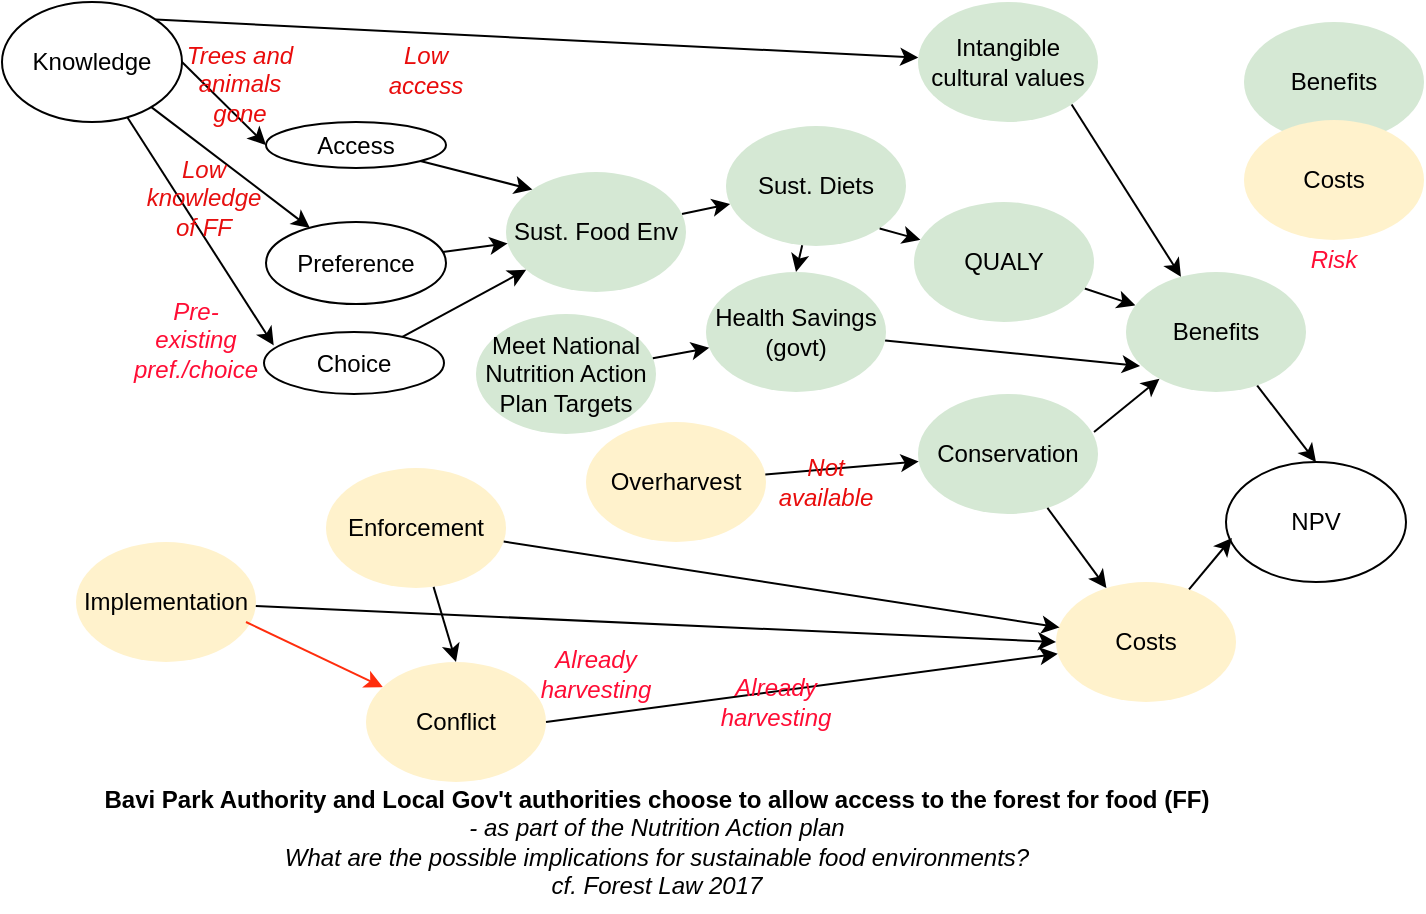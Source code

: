 <mxfile version="24.0.6" type="github">
  <diagram name="Page-1" id="wUotSKuQ0ViegSPMuA-_">
    <mxGraphModel dx="794" dy="547" grid="1" gridSize="10" guides="1" tooltips="1" connect="1" arrows="1" fold="1" page="1" pageScale="1" pageWidth="850" pageHeight="1100" background="#ffffff" math="0" shadow="0">
      <root>
        <mxCell id="0" />
        <mxCell id="1" parent="0" />
        <mxCell id="BSKofoPwmJS12K2rgoMe-1" value="Conservation" style="ellipse;whiteSpace=wrap;html=1;fillColor=#d5e8d4;strokeColor=none;" parent="1" vertex="1">
          <mxGeometry x="556" y="236" width="90" height="60" as="geometry" />
        </mxCell>
        <mxCell id="BSKofoPwmJS12K2rgoMe-10" style="rounded=0;orthogonalLoop=1;jettySize=auto;html=1;entryX=0.5;entryY=0;entryDx=0;entryDy=0;" parent="1" source="BSKofoPwmJS12K2rgoMe-21" target="BSKofoPwmJS12K2rgoMe-6" edge="1">
          <mxGeometry relative="1" as="geometry" />
        </mxCell>
        <mxCell id="BSKofoPwmJS12K2rgoMe-2" value="Sust. Diets&lt;span style=&quot;color: rgba(0, 0, 0, 0); font-family: monospace; font-size: 0px; text-align: start; text-wrap: nowrap;&quot;&gt;%3CmxGraphModel%3E%3Croot%3E%3CmxCell%20id%3D%220%22%2F%3E%3CmxCell%20id%3D%221%22%20parent%3D%220%22%2F%3E%3CmxCell%20id%3D%222%22%20value%3D%22Conservation%22%20style%3D%22ellipse%3BwhiteSpace%3Dwrap%3Bhtml%3D1%3B%22%20vertex%3D%221%22%20parent%3D%221%22%3E%3CmxGeometry%20x%3D%22260%22%20y%3D%22110%22%20width%3D%2290%22%20height%3D%2260%22%20as%3D%22geometry%22%2F%3E%3C%2FmxCell%3E%3C%2Froot%3E%3C%2FmxGraphModel%3E&lt;/span&gt;" style="ellipse;whiteSpace=wrap;html=1;fillColor=#d5e8d4;strokeColor=none;" parent="1" vertex="1">
          <mxGeometry x="460" y="102" width="90" height="60" as="geometry" />
        </mxCell>
        <mxCell id="BSKofoPwmJS12K2rgoMe-7" style="rounded=0;orthogonalLoop=1;jettySize=auto;html=1;" parent="1" source="BSKofoPwmJS12K2rgoMe-3" target="BSKofoPwmJS12K2rgoMe-2" edge="1">
          <mxGeometry relative="1" as="geometry" />
        </mxCell>
        <mxCell id="BSKofoPwmJS12K2rgoMe-3" value="Sust. Food Env" style="ellipse;whiteSpace=wrap;html=1;fillColor=#d5e8d4;strokeColor=none;" parent="1" vertex="1">
          <mxGeometry x="350" y="125" width="90" height="60" as="geometry" />
        </mxCell>
        <mxCell id="BSKofoPwmJS12K2rgoMe-11" style="rounded=0;orthogonalLoop=1;jettySize=auto;html=1;" parent="1" source="BSKofoPwmJS12K2rgoMe-4" target="BSKofoPwmJS12K2rgoMe-21" edge="1">
          <mxGeometry relative="1" as="geometry" />
        </mxCell>
        <mxCell id="BSKofoPwmJS12K2rgoMe-4" value="QUALY" style="ellipse;whiteSpace=wrap;html=1;fillColor=#d5e8d4;strokeColor=none;" parent="1" vertex="1">
          <mxGeometry x="554" y="140" width="90" height="60" as="geometry" />
        </mxCell>
        <mxCell id="BSKofoPwmJS12K2rgoMe-12" style="rounded=0;orthogonalLoop=1;jettySize=auto;html=1;entryX=0.078;entryY=0.783;entryDx=0;entryDy=0;entryPerimeter=0;" parent="1" source="BSKofoPwmJS12K2rgoMe-5" target="BSKofoPwmJS12K2rgoMe-21" edge="1">
          <mxGeometry relative="1" as="geometry" />
        </mxCell>
        <mxCell id="BSKofoPwmJS12K2rgoMe-5" value="Health Savings (govt)" style="ellipse;whiteSpace=wrap;html=1;fillColor=#d5e8d4;strokeColor=none;" parent="1" vertex="1">
          <mxGeometry x="450" y="175" width="90" height="60" as="geometry" />
        </mxCell>
        <mxCell id="BSKofoPwmJS12K2rgoMe-6" value="NPV" style="ellipse;whiteSpace=wrap;html=1;" parent="1" vertex="1">
          <mxGeometry x="710" y="270" width="90" height="60" as="geometry" />
        </mxCell>
        <mxCell id="BSKofoPwmJS12K2rgoMe-13" value="Access" style="ellipse;whiteSpace=wrap;html=1;" parent="1" vertex="1">
          <mxGeometry x="230" y="100" width="90" height="23" as="geometry" />
        </mxCell>
        <mxCell id="BSKofoPwmJS12K2rgoMe-14" value="Choice" style="ellipse;whiteSpace=wrap;html=1;" parent="1" vertex="1">
          <mxGeometry x="229" y="205" width="90" height="31" as="geometry" />
        </mxCell>
        <mxCell id="BSKofoPwmJS12K2rgoMe-15" value="Knowledge" style="ellipse;whiteSpace=wrap;html=1;" parent="1" vertex="1">
          <mxGeometry x="98" y="40" width="90" height="60" as="geometry" />
        </mxCell>
        <mxCell id="BSKofoPwmJS12K2rgoMe-16" value="Preference" style="ellipse;whiteSpace=wrap;html=1;" parent="1" vertex="1">
          <mxGeometry x="230" y="150" width="90" height="41" as="geometry" />
        </mxCell>
        <mxCell id="BSKofoPwmJS12K2rgoMe-18" value="Costs" style="ellipse;whiteSpace=wrap;html=1;fillColor=#fff2cc;strokeColor=none;" parent="1" vertex="1">
          <mxGeometry x="625" y="330" width="90" height="60" as="geometry" />
        </mxCell>
        <mxCell id="BSKofoPwmJS12K2rgoMe-19" style="rounded=0;orthogonalLoop=1;jettySize=auto;html=1;entryX=0.033;entryY=0.633;entryDx=0;entryDy=0;entryPerimeter=0;" parent="1" source="BSKofoPwmJS12K2rgoMe-18" target="BSKofoPwmJS12K2rgoMe-6" edge="1">
          <mxGeometry relative="1" as="geometry">
            <mxPoint x="580" y="283" as="sourcePoint" />
            <mxPoint x="665" y="290" as="targetPoint" />
          </mxGeometry>
        </mxCell>
        <mxCell id="BSKofoPwmJS12K2rgoMe-20" style="rounded=0;orthogonalLoop=1;jettySize=auto;html=1;" parent="1" source="BSKofoPwmJS12K2rgoMe-1" target="BSKofoPwmJS12K2rgoMe-18" edge="1">
          <mxGeometry relative="1" as="geometry">
            <mxPoint x="590" y="293" as="sourcePoint" />
            <mxPoint x="675" y="300" as="targetPoint" />
          </mxGeometry>
        </mxCell>
        <mxCell id="BSKofoPwmJS12K2rgoMe-21" value="Benefits" style="ellipse;whiteSpace=wrap;html=1;fillColor=#d5e8d4;strokeColor=none;" parent="1" vertex="1">
          <mxGeometry x="660" y="175" width="90" height="60" as="geometry" />
        </mxCell>
        <mxCell id="BSKofoPwmJS12K2rgoMe-22" style="rounded=0;orthogonalLoop=1;jettySize=auto;html=1;exitX=1;exitY=1;exitDx=0;exitDy=0;" parent="1" source="BSKofoPwmJS12K2rgoMe-2" target="BSKofoPwmJS12K2rgoMe-4" edge="1">
          <mxGeometry relative="1" as="geometry">
            <mxPoint x="652" y="240" as="sourcePoint" />
            <mxPoint x="665" y="290" as="targetPoint" />
          </mxGeometry>
        </mxCell>
        <mxCell id="BSKofoPwmJS12K2rgoMe-23" style="rounded=0;orthogonalLoop=1;jettySize=auto;html=1;exitX=0.978;exitY=0.317;exitDx=0;exitDy=0;exitPerimeter=0;" parent="1" source="BSKofoPwmJS12K2rgoMe-1" target="BSKofoPwmJS12K2rgoMe-21" edge="1">
          <mxGeometry relative="1" as="geometry">
            <mxPoint x="479" y="397" as="sourcePoint" />
            <mxPoint x="521" y="403" as="targetPoint" />
          </mxGeometry>
        </mxCell>
        <mxCell id="BSKofoPwmJS12K2rgoMe-24" style="rounded=0;orthogonalLoop=1;jettySize=auto;html=1;entryX=0;entryY=0.5;entryDx=0;entryDy=0;exitX=1;exitY=0.5;exitDx=0;exitDy=0;" parent="1" source="BSKofoPwmJS12K2rgoMe-15" target="BSKofoPwmJS12K2rgoMe-13" edge="1">
          <mxGeometry relative="1" as="geometry">
            <mxPoint x="416" y="163" as="sourcePoint" />
            <mxPoint x="456" y="269" as="targetPoint" />
          </mxGeometry>
        </mxCell>
        <mxCell id="BSKofoPwmJS12K2rgoMe-25" style="rounded=0;orthogonalLoop=1;jettySize=auto;html=1;" parent="1" source="BSKofoPwmJS12K2rgoMe-15" target="BSKofoPwmJS12K2rgoMe-16" edge="1">
          <mxGeometry relative="1" as="geometry">
            <mxPoint x="244" y="136" as="sourcePoint" />
            <mxPoint x="268" y="96" as="targetPoint" />
          </mxGeometry>
        </mxCell>
        <mxCell id="BSKofoPwmJS12K2rgoMe-26" style="rounded=0;orthogonalLoop=1;jettySize=auto;html=1;entryX=0.054;entryY=0.216;entryDx=0;entryDy=0;entryPerimeter=0;" parent="1" source="BSKofoPwmJS12K2rgoMe-15" target="BSKofoPwmJS12K2rgoMe-14" edge="1">
          <mxGeometry relative="1" as="geometry">
            <mxPoint x="254" y="146" as="sourcePoint" />
            <mxPoint x="278" y="106" as="targetPoint" />
          </mxGeometry>
        </mxCell>
        <mxCell id="BSKofoPwmJS12K2rgoMe-27" style="rounded=0;orthogonalLoop=1;jettySize=auto;html=1;" parent="1" source="BSKofoPwmJS12K2rgoMe-14" target="BSKofoPwmJS12K2rgoMe-3" edge="1">
          <mxGeometry relative="1" as="geometry">
            <mxPoint x="264" y="156" as="sourcePoint" />
            <mxPoint x="288" y="116" as="targetPoint" />
          </mxGeometry>
        </mxCell>
        <mxCell id="BSKofoPwmJS12K2rgoMe-28" style="rounded=0;orthogonalLoop=1;jettySize=auto;html=1;entryX=0;entryY=0;entryDx=0;entryDy=0;" parent="1" source="BSKofoPwmJS12K2rgoMe-13" target="BSKofoPwmJS12K2rgoMe-3" edge="1">
          <mxGeometry relative="1" as="geometry">
            <mxPoint x="274" y="166" as="sourcePoint" />
            <mxPoint x="298" y="126" as="targetPoint" />
          </mxGeometry>
        </mxCell>
        <mxCell id="BSKofoPwmJS12K2rgoMe-29" style="rounded=0;orthogonalLoop=1;jettySize=auto;html=1;" parent="1" source="BSKofoPwmJS12K2rgoMe-16" target="BSKofoPwmJS12K2rgoMe-3" edge="1">
          <mxGeometry relative="1" as="geometry">
            <mxPoint x="284" y="176" as="sourcePoint" />
            <mxPoint x="308" y="136" as="targetPoint" />
          </mxGeometry>
        </mxCell>
        <mxCell id="BSKofoPwmJS12K2rgoMe-30" value="Meet National Nutrition Action Plan Targets" style="ellipse;whiteSpace=wrap;html=1;fillColor=#d5e8d4;strokeColor=none;" parent="1" vertex="1">
          <mxGeometry x="335" y="196" width="90" height="60" as="geometry" />
        </mxCell>
        <mxCell id="BSKofoPwmJS12K2rgoMe-31" style="rounded=0;orthogonalLoop=1;jettySize=auto;html=1;" parent="1" source="BSKofoPwmJS12K2rgoMe-30" target="BSKofoPwmJS12K2rgoMe-5" edge="1">
          <mxGeometry relative="1" as="geometry">
            <mxPoint x="416" y="163" as="sourcePoint" />
            <mxPoint x="456" y="269" as="targetPoint" />
          </mxGeometry>
        </mxCell>
        <mxCell id="BSKofoPwmJS12K2rgoMe-32" value="&lt;b&gt;Bavi Park Authority and Local Gov&#39;t authorities choose to allow access to the forest for food (FF) &lt;/b&gt;&lt;br&gt;&lt;i style=&quot;&quot;&gt;- as part of the Nutrition Action plan&lt;/i&gt;&lt;div&gt;&lt;i&gt;What are the possible implications for sustainable food environments?&lt;/i&gt;&lt;/div&gt;&lt;div&gt;&lt;i&gt;cf. Forest Law 2017&lt;/i&gt;&lt;/div&gt;" style="text;html=1;align=center;verticalAlign=middle;resizable=0;points=[];autosize=1;strokeColor=none;fillColor=none;" parent="1" vertex="1">
          <mxGeometry x="135" y="425" width="580" height="70" as="geometry" />
        </mxCell>
        <mxCell id="BSKofoPwmJS12K2rgoMe-33" value="Low knowledge of FF" style="text;html=1;align=center;verticalAlign=middle;whiteSpace=wrap;rounded=0;fontStyle=2;fontColor=#e60f0f;" parent="1" vertex="1">
          <mxGeometry x="169" y="118" width="60" height="40" as="geometry" />
        </mxCell>
        <mxCell id="BSKofoPwmJS12K2rgoMe-34" value="Low access" style="text;html=1;align=center;verticalAlign=middle;whiteSpace=wrap;rounded=0;fontFamily=Helvetica;fontSize=12;fontStyle=2;fontColor=#e90c0c;" parent="1" vertex="1">
          <mxGeometry x="280" y="63" width="60" height="22" as="geometry" />
        </mxCell>
        <mxCell id="BSKofoPwmJS12K2rgoMe-36" value="Pre-existing pref./choice" style="text;html=1;align=center;verticalAlign=middle;whiteSpace=wrap;rounded=0;fontColor=#FF0D35;fontStyle=2" parent="1" vertex="1">
          <mxGeometry x="165" y="189" width="60" height="40" as="geometry" />
        </mxCell>
        <mxCell id="BSKofoPwmJS12K2rgoMe-37" value="Intangible cultural values" style="ellipse;whiteSpace=wrap;html=1;fillColor=#d5e8d4;strokeColor=none;" parent="1" vertex="1">
          <mxGeometry x="556" y="40" width="90" height="60" as="geometry" />
        </mxCell>
        <mxCell id="BSKofoPwmJS12K2rgoMe-38" style="rounded=0;orthogonalLoop=1;jettySize=auto;html=1;exitX=1;exitY=0;exitDx=0;exitDy=0;" parent="1" source="BSKofoPwmJS12K2rgoMe-15" target="BSKofoPwmJS12K2rgoMe-37" edge="1">
          <mxGeometry relative="1" as="geometry">
            <mxPoint x="590.974" y="12.397" as="sourcePoint" />
            <mxPoint x="617" y="95" as="targetPoint" />
          </mxGeometry>
        </mxCell>
        <mxCell id="BSKofoPwmJS12K2rgoMe-39" style="rounded=0;orthogonalLoop=1;jettySize=auto;html=1;entryX=0.5;entryY=0;entryDx=0;entryDy=0;" parent="1" source="BSKofoPwmJS12K2rgoMe-2" target="BSKofoPwmJS12K2rgoMe-5" edge="1">
          <mxGeometry relative="1" as="geometry">
            <mxPoint x="527" y="164" as="sourcePoint" />
            <mxPoint x="586" y="183" as="targetPoint" />
          </mxGeometry>
        </mxCell>
        <mxCell id="BSKofoPwmJS12K2rgoMe-40" style="rounded=0;orthogonalLoop=1;jettySize=auto;html=1;exitX=1;exitY=1;exitDx=0;exitDy=0;" parent="1" source="BSKofoPwmJS12K2rgoMe-37" target="BSKofoPwmJS12K2rgoMe-21" edge="1">
          <mxGeometry relative="1" as="geometry">
            <mxPoint x="719" y="245" as="sourcePoint" />
            <mxPoint x="725" y="280" as="targetPoint" />
          </mxGeometry>
        </mxCell>
        <mxCell id="BSKofoPwmJS12K2rgoMe-41" value="Conflict" style="ellipse;whiteSpace=wrap;html=1;fillColor=#fff2cc;strokeColor=none;" parent="1" vertex="1">
          <mxGeometry x="280" y="370" width="90" height="60" as="geometry" />
        </mxCell>
        <mxCell id="BSKofoPwmJS12K2rgoMe-42" style="rounded=0;orthogonalLoop=1;jettySize=auto;html=1;exitX=1;exitY=0.5;exitDx=0;exitDy=0;" parent="1" source="BSKofoPwmJS12K2rgoMe-41" target="BSKofoPwmJS12K2rgoMe-18" edge="1">
          <mxGeometry relative="1" as="geometry">
            <mxPoint x="458" y="389" as="sourcePoint" />
            <mxPoint x="590" y="360" as="targetPoint" />
          </mxGeometry>
        </mxCell>
        <mxCell id="BSKofoPwmJS12K2rgoMe-43" value="Enforcement" style="ellipse;whiteSpace=wrap;html=1;fillColor=#fff2cc;strokeColor=none;" parent="1" vertex="1">
          <mxGeometry x="260" y="273" width="90" height="60" as="geometry" />
        </mxCell>
        <mxCell id="BSKofoPwmJS12K2rgoMe-44" style="rounded=0;orthogonalLoop=1;jettySize=auto;html=1;entryX=0.02;entryY=0.379;entryDx=0;entryDy=0;entryPerimeter=0;" parent="1" source="BSKofoPwmJS12K2rgoMe-43" target="BSKofoPwmJS12K2rgoMe-18" edge="1">
          <mxGeometry relative="1" as="geometry">
            <mxPoint x="330" y="400" as="sourcePoint" />
            <mxPoint x="560" y="390" as="targetPoint" />
          </mxGeometry>
        </mxCell>
        <mxCell id="BSKofoPwmJS12K2rgoMe-45" value="Implementation" style="ellipse;whiteSpace=wrap;html=1;fillColor=#fff2cc;strokeColor=none;" parent="1" vertex="1">
          <mxGeometry x="135" y="310" width="90" height="60" as="geometry" />
        </mxCell>
        <mxCell id="BSKofoPwmJS12K2rgoMe-46" style="rounded=0;orthogonalLoop=1;jettySize=auto;html=1;entryX=0;entryY=0.5;entryDx=0;entryDy=0;" parent="1" source="BSKofoPwmJS12K2rgoMe-45" target="BSKofoPwmJS12K2rgoMe-18" edge="1">
          <mxGeometry relative="1" as="geometry">
            <mxPoint x="270" y="447" as="sourcePoint" />
            <mxPoint x="492" y="420" as="targetPoint" />
          </mxGeometry>
        </mxCell>
        <mxCell id="BSKofoPwmJS12K2rgoMe-47" value="Overharvest" style="ellipse;whiteSpace=wrap;html=1;fillColor=#fff2cc;strokeColor=none;" parent="1" vertex="1">
          <mxGeometry x="390" y="250" width="90" height="60" as="geometry" />
        </mxCell>
        <mxCell id="BSKofoPwmJS12K2rgoMe-48" style="rounded=0;orthogonalLoop=1;jettySize=auto;html=1;" parent="1" source="BSKofoPwmJS12K2rgoMe-47" target="BSKofoPwmJS12K2rgoMe-1" edge="1">
          <mxGeometry relative="1" as="geometry">
            <mxPoint x="560" y="430" as="sourcePoint" />
            <mxPoint x="770" y="320" as="targetPoint" />
          </mxGeometry>
        </mxCell>
        <mxCell id="BSKofoPwmJS12K2rgoMe-49" style="rounded=0;orthogonalLoop=1;jettySize=auto;html=1;entryX=0.5;entryY=0;entryDx=0;entryDy=0;" parent="1" source="BSKofoPwmJS12K2rgoMe-43" target="BSKofoPwmJS12K2rgoMe-41" edge="1">
          <mxGeometry relative="1" as="geometry">
            <mxPoint x="254" y="308" as="sourcePoint" />
            <mxPoint x="602" y="363" as="targetPoint" />
          </mxGeometry>
        </mxCell>
        <mxCell id="BSKofoPwmJS12K2rgoMe-50" style="rounded=0;orthogonalLoop=1;jettySize=auto;html=1;strokeColor=#FF2D0D;" parent="1" target="BSKofoPwmJS12K2rgoMe-41" edge="1">
          <mxGeometry relative="1" as="geometry">
            <mxPoint x="220" y="350" as="sourcePoint" />
            <mxPoint x="612" y="373" as="targetPoint" />
          </mxGeometry>
        </mxCell>
        <mxCell id="BSKofoPwmJS12K2rgoMe-51" value="Already harvesting" style="text;html=1;align=center;verticalAlign=middle;whiteSpace=wrap;rounded=0;fontColor=#FF0D35;fontStyle=2" parent="1" vertex="1">
          <mxGeometry x="365" y="356" width="60" height="40" as="geometry" />
        </mxCell>
        <mxCell id="BSKofoPwmJS12K2rgoMe-53" value="Benefits" style="ellipse;whiteSpace=wrap;html=1;fillColor=#d5e8d4;strokeColor=none;" parent="1" vertex="1">
          <mxGeometry x="719" y="50" width="90" height="60" as="geometry" />
        </mxCell>
        <mxCell id="BSKofoPwmJS12K2rgoMe-54" value="Costs" style="ellipse;whiteSpace=wrap;html=1;fillColor=#fff2cc;strokeColor=none;" parent="1" vertex="1">
          <mxGeometry x="719" y="99" width="90" height="60" as="geometry" />
        </mxCell>
        <mxCell id="BSKofoPwmJS12K2rgoMe-55" value="Risk" style="text;html=1;align=center;verticalAlign=middle;whiteSpace=wrap;rounded=0;fontColor=#FF0D35;fontStyle=2" parent="1" vertex="1">
          <mxGeometry x="734" y="149" width="60" height="40" as="geometry" />
        </mxCell>
        <mxCell id="XBDsGGDEWp5nMSRiFF1W-1" value="Already harvesting" style="text;html=1;align=center;verticalAlign=middle;whiteSpace=wrap;rounded=0;fontColor=#FF0D35;fontStyle=2" parent="1" vertex="1">
          <mxGeometry x="455" y="370" width="60" height="40" as="geometry" />
        </mxCell>
        <mxCell id="XBDsGGDEWp5nMSRiFF1W-2" value="Trees and animals gone" style="text;html=1;align=center;verticalAlign=middle;whiteSpace=wrap;rounded=0;fontFamily=Helvetica;fontSize=12;fontStyle=2;fontColor=#e90c0c;" parent="1" vertex="1">
          <mxGeometry x="187" y="70" width="60" height="22" as="geometry" />
        </mxCell>
        <mxCell id="XBDsGGDEWp5nMSRiFF1W-3" value="Not available" style="text;html=1;align=center;verticalAlign=middle;whiteSpace=wrap;rounded=0;fontFamily=Helvetica;fontSize=12;fontStyle=2;fontColor=#e90c0c;" parent="1" vertex="1">
          <mxGeometry x="480" y="269" width="60" height="22" as="geometry" />
        </mxCell>
      </root>
    </mxGraphModel>
  </diagram>
</mxfile>
